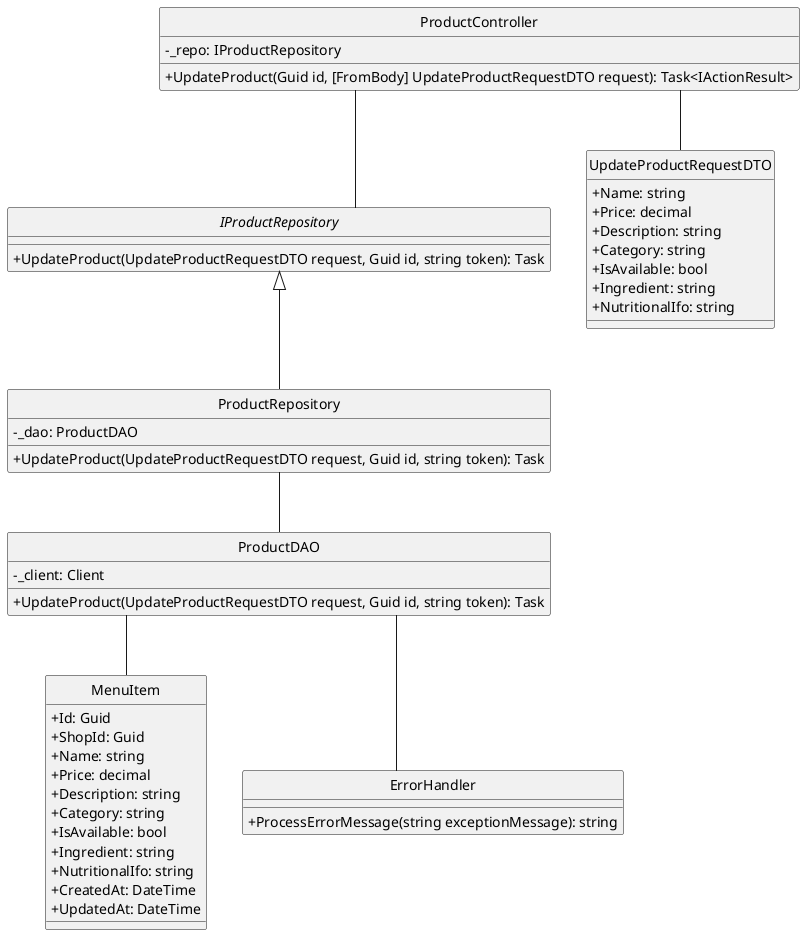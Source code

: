 @startuml
hide circle
skinparam classAttributeIconSize 0
skinparam linetype ortho

' Controller exposing the UpdateProduct endpoint
class ProductController {
    - _repo: IProductRepository
    + UpdateProduct(Guid id, [FromBody] UpdateProductRequestDTO request): Task<IActionResult>
}

' Repository interface declaring the UpdateProduct method
interface IProductRepository {
    + UpdateProduct(UpdateProductRequestDTO request, Guid id, string token): Task
}

' Repository implementation that delegates to the DAO
class ProductRepository {
    - _dao: ProductDAO
    + UpdateProduct(UpdateProductRequestDTO request, Guid id, string token): Task
}

' Data Access Object handling the update operation
class ProductDAO {
    - _client: Client
    + UpdateProduct(UpdateProductRequestDTO request, Guid id, string token): Task
}

' Data Transfer Object carrying updated product details
class UpdateProductRequestDTO {
    + Name: string
    + Price: decimal
    + Description: string
    + Category: string
    + IsAvailable: bool
    + Ingredient: string
    + NutritionalIfo: string
}

' Domain model representing a product record
class MenuItem {
    + Id: Guid
    + ShopId: Guid
    + Name: string
    + Price: decimal
    + Description: string
    + Category: string
    + IsAvailable: bool
    + Ingredient: string
    + NutritionalIfo: string
    + CreatedAt: DateTime
    + UpdatedAt: DateTime
}

' Utility class for error handling
class ErrorHandler {
    + ProcessErrorMessage(string exceptionMessage): string
}

' Relationships
ProductController -- IProductRepository
IProductRepository <|-- ProductRepository
ProductRepository -- ProductDAO
ProductController -- UpdateProductRequestDTO
ProductDAO -- MenuItem
ProductDAO -- ErrorHandler

@enduml
